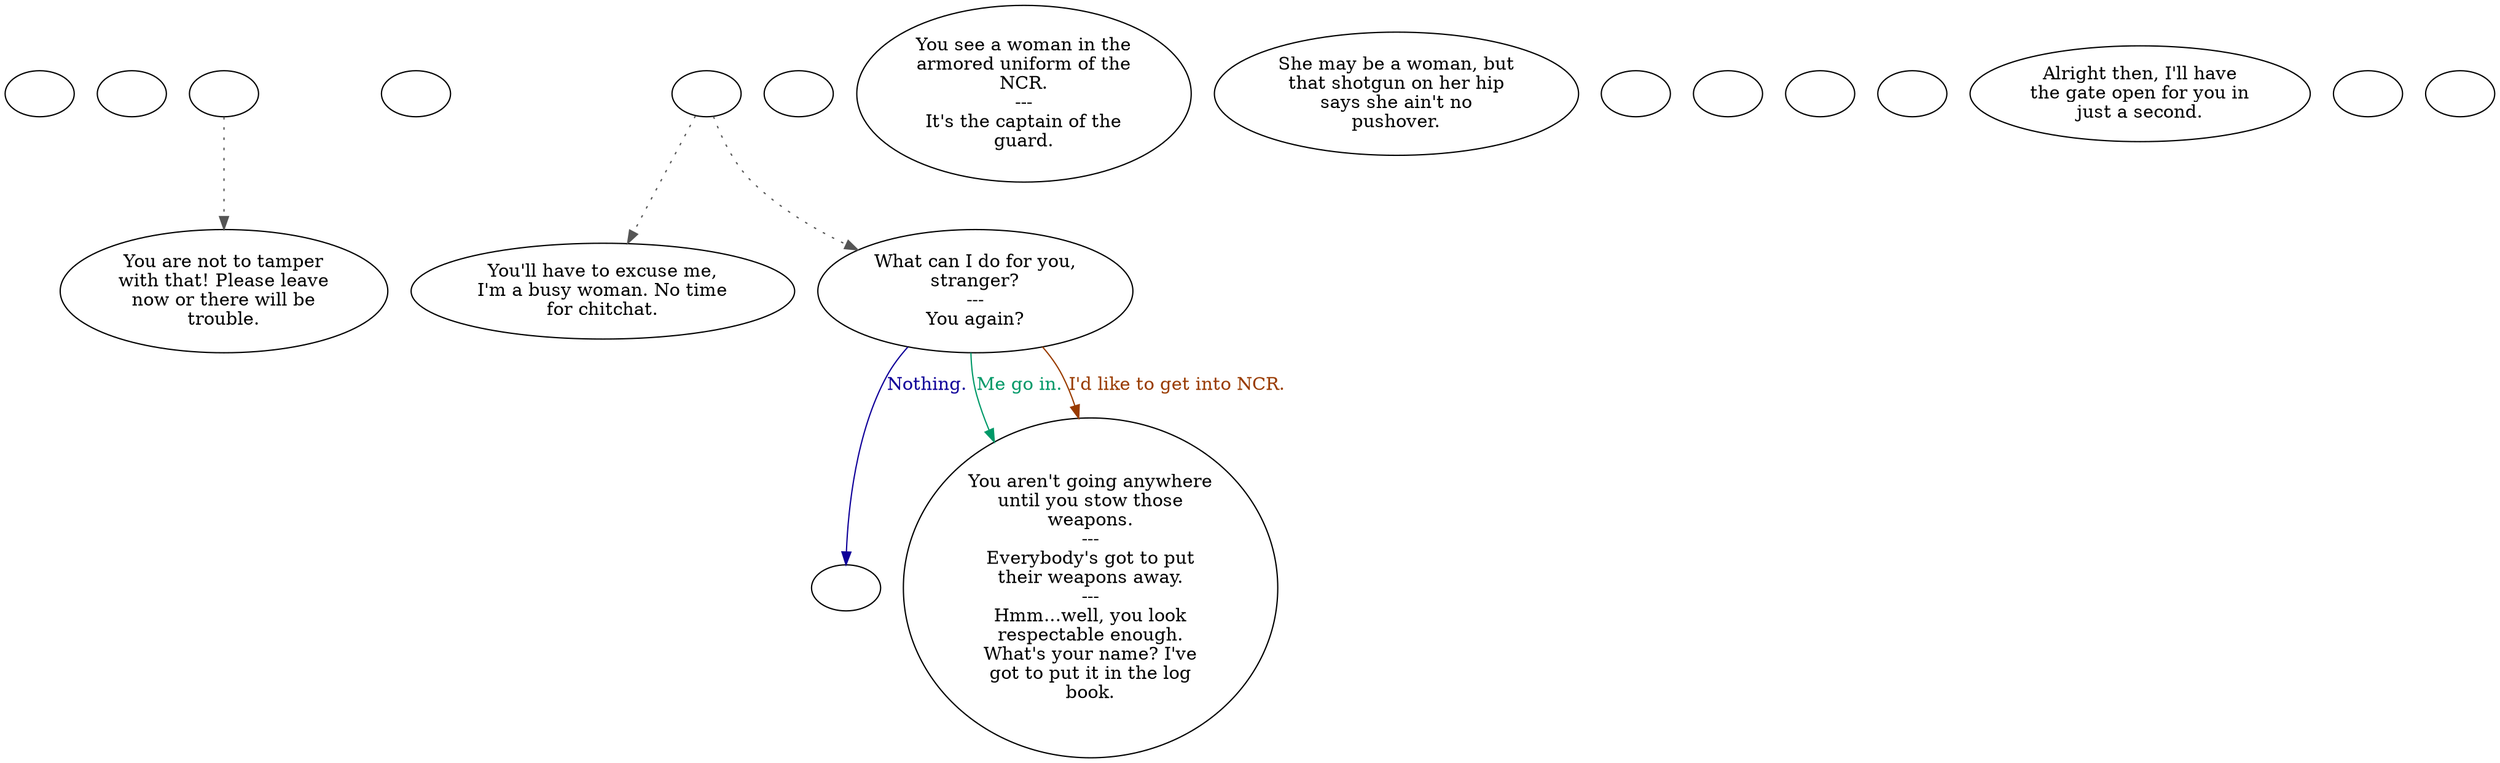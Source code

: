 digraph scggcap {
  "checkPartyMembersNearDoor" [style=filled       fillcolor="#FFFFFF"       color="#000000"]
  "checkPartyMembersNearDoor" [label=""]
  "start" [style=filled       fillcolor="#FFFFFF"       color="#000000"]
  "start" [label=""]
  "critter_p_proc" [style=filled       fillcolor="#FFFFFF"       color="#000000"]
  "critter_p_proc" -> "Node005" [style=dotted color="#555555"]
  "critter_p_proc" [label=""]
  "pickup_p_proc" [style=filled       fillcolor="#FFFFFF"       color="#000000"]
  "pickup_p_proc" [label=""]
  "talk_p_proc" [style=filled       fillcolor="#FFFFFF"       color="#000000"]
  "talk_p_proc" -> "Node001" [style=dotted color="#555555"]
  "talk_p_proc" -> "Node002" [style=dotted color="#555555"]
  "talk_p_proc" [label=""]
  "destroy_p_proc" [style=filled       fillcolor="#FFFFFF"       color="#000000"]
  "destroy_p_proc" [label=""]
  "look_at_p_proc" [style=filled       fillcolor="#FFFFFF"       color="#000000"]
  "look_at_p_proc" [label="You see a woman in the\narmored uniform of the\nNCR.\n---\nIt's the captain of the\nguard."]
  "description_p_proc" [style=filled       fillcolor="#FFFFFF"       color="#000000"]
  "description_p_proc" [label="She may be a woman, but\nthat shotgun on her hip\nsays she ain't no\npushover."]
  "use_skill_on_p_proc" [style=filled       fillcolor="#FFFFFF"       color="#000000"]
  "use_skill_on_p_proc" [label=""]
  "damage_p_proc" [style=filled       fillcolor="#FFFFFF"       color="#000000"]
  "damage_p_proc" [label=""]
  "map_enter_p_proc" [style=filled       fillcolor="#FFFFFF"       color="#000000"]
  "map_enter_p_proc" [label=""]
  "Node998" [style=filled       fillcolor="#FFFFFF"       color="#000000"]
  "Node998" [label=""]
  "Node999" [style=filled       fillcolor="#FFFFFF"       color="#000000"]
  "Node999" [label=""]
  "Node001" [style=filled       fillcolor="#FFFFFF"       color="#000000"]
  "Node001" [label="You'll have to excuse me,\nI'm a busy woman. No time\nfor chitchat."]
  "Node002" [style=filled       fillcolor="#FFFFFF"       color="#000000"]
  "Node002" [label="What can I do for you,\nstranger?\n---\nYou again?"]
  "Node002" -> "Node003" [label="Me go in." color="#009968" fontcolor="#009968"]
  "Node002" -> "Node003" [label="I'd like to get into NCR." color="#993B00" fontcolor="#993B00"]
  "Node002" -> "Node999" [label="Nothing." color="#0F0099" fontcolor="#0F0099"]
  "Node003" [style=filled       fillcolor="#FFFFFF"       color="#000000"]
  "Node003" [label="You aren't going anywhere\nuntil you stow those\nweapons.\n---\nEverybody's got to put\ntheir weapons away.\n---\nHmm...well, you look\nrespectable enough.\nWhat's your name? I've\ngot to put it in the log\nbook."]
  "Node004" [style=filled       fillcolor="#FFFFFF"       color="#000000"]
  "Node004" [label="Alright then, I'll have\nthe gate open for you in\njust a second."]
  "Node005" [style=filled       fillcolor="#FFFFFF"       color="#000000"]
  "Node005" [label="You are not to tamper\nwith that! Please leave\nnow or there will be\ntrouble."]
  "canSeePlayer" [style=filled       fillcolor="#FFFFFF"       color="#000000"]
  "canSeePlayer" [label=""]
  "timed_event_p_proc" [style=filled       fillcolor="#FFFFFF"       color="#000000"]
  "timed_event_p_proc" [label=""]
}